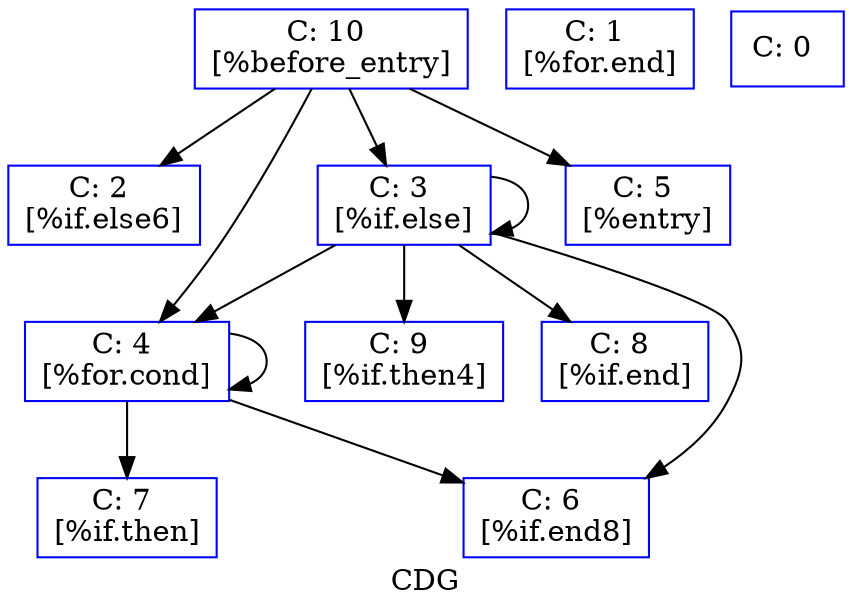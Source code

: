 digraph "CDG" {
	label="CDG";

	Node0x12d3e10 [shape=record,color=blue,label="{C: 10 \n[%before_entry]\n}"];
	Node0x12d3e10 -> Node0x12d3710;
	Node0x12d3e10 -> Node0x12d37f0;
	Node0x12d3e10 -> Node0x12d38d0;
	Node0x12d3e10 -> Node0x12d39b0;
	Node0x12d3d30 [shape=record,color=blue,label="{C: 9 \n[%if.then4]\n}"];
	Node0x12d3c50 [shape=record,color=blue,label="{C: 8 \n[%if.end]\n}"];
	Node0x12d3b70 [shape=record,color=blue,label="{C: 7 \n[%if.then]\n}"];
	Node0x12d3a90 [shape=record,color=blue,label="{C: 6 \n[%if.end8]\n}"];
	Node0x12d39b0 [shape=record,color=blue,label="{C: 5 \n[%entry]\n}"];
	Node0x12d38d0 [shape=record,color=blue,label="{C: 4 \n[%for.cond]\n}"];
	Node0x12d38d0 -> Node0x12d38d0;
	Node0x12d38d0 -> Node0x12d3a90;
	Node0x12d38d0 -> Node0x12d3b70;
	Node0x12d37f0 [shape=record,color=blue,label="{C: 3 \n[%if.else]\n}"];
	Node0x12d37f0 -> Node0x12d37f0;
	Node0x12d37f0 -> Node0x12d38d0;
	Node0x12d37f0 -> Node0x12d3a90;
	Node0x12d37f0 -> Node0x12d3c50;
	Node0x12d37f0 -> Node0x12d3d30;
	Node0x12d3710 [shape=record,color=blue,label="{C: 2 \n[%if.else6]\n}"];
	Node0x12ce070 [shape=record,color=blue,label="{C: 1 \n[%for.end]\n}"];
	Node0x12cdff0 [shape=record,color=blue,label="{C: 0 \n}"];
}
